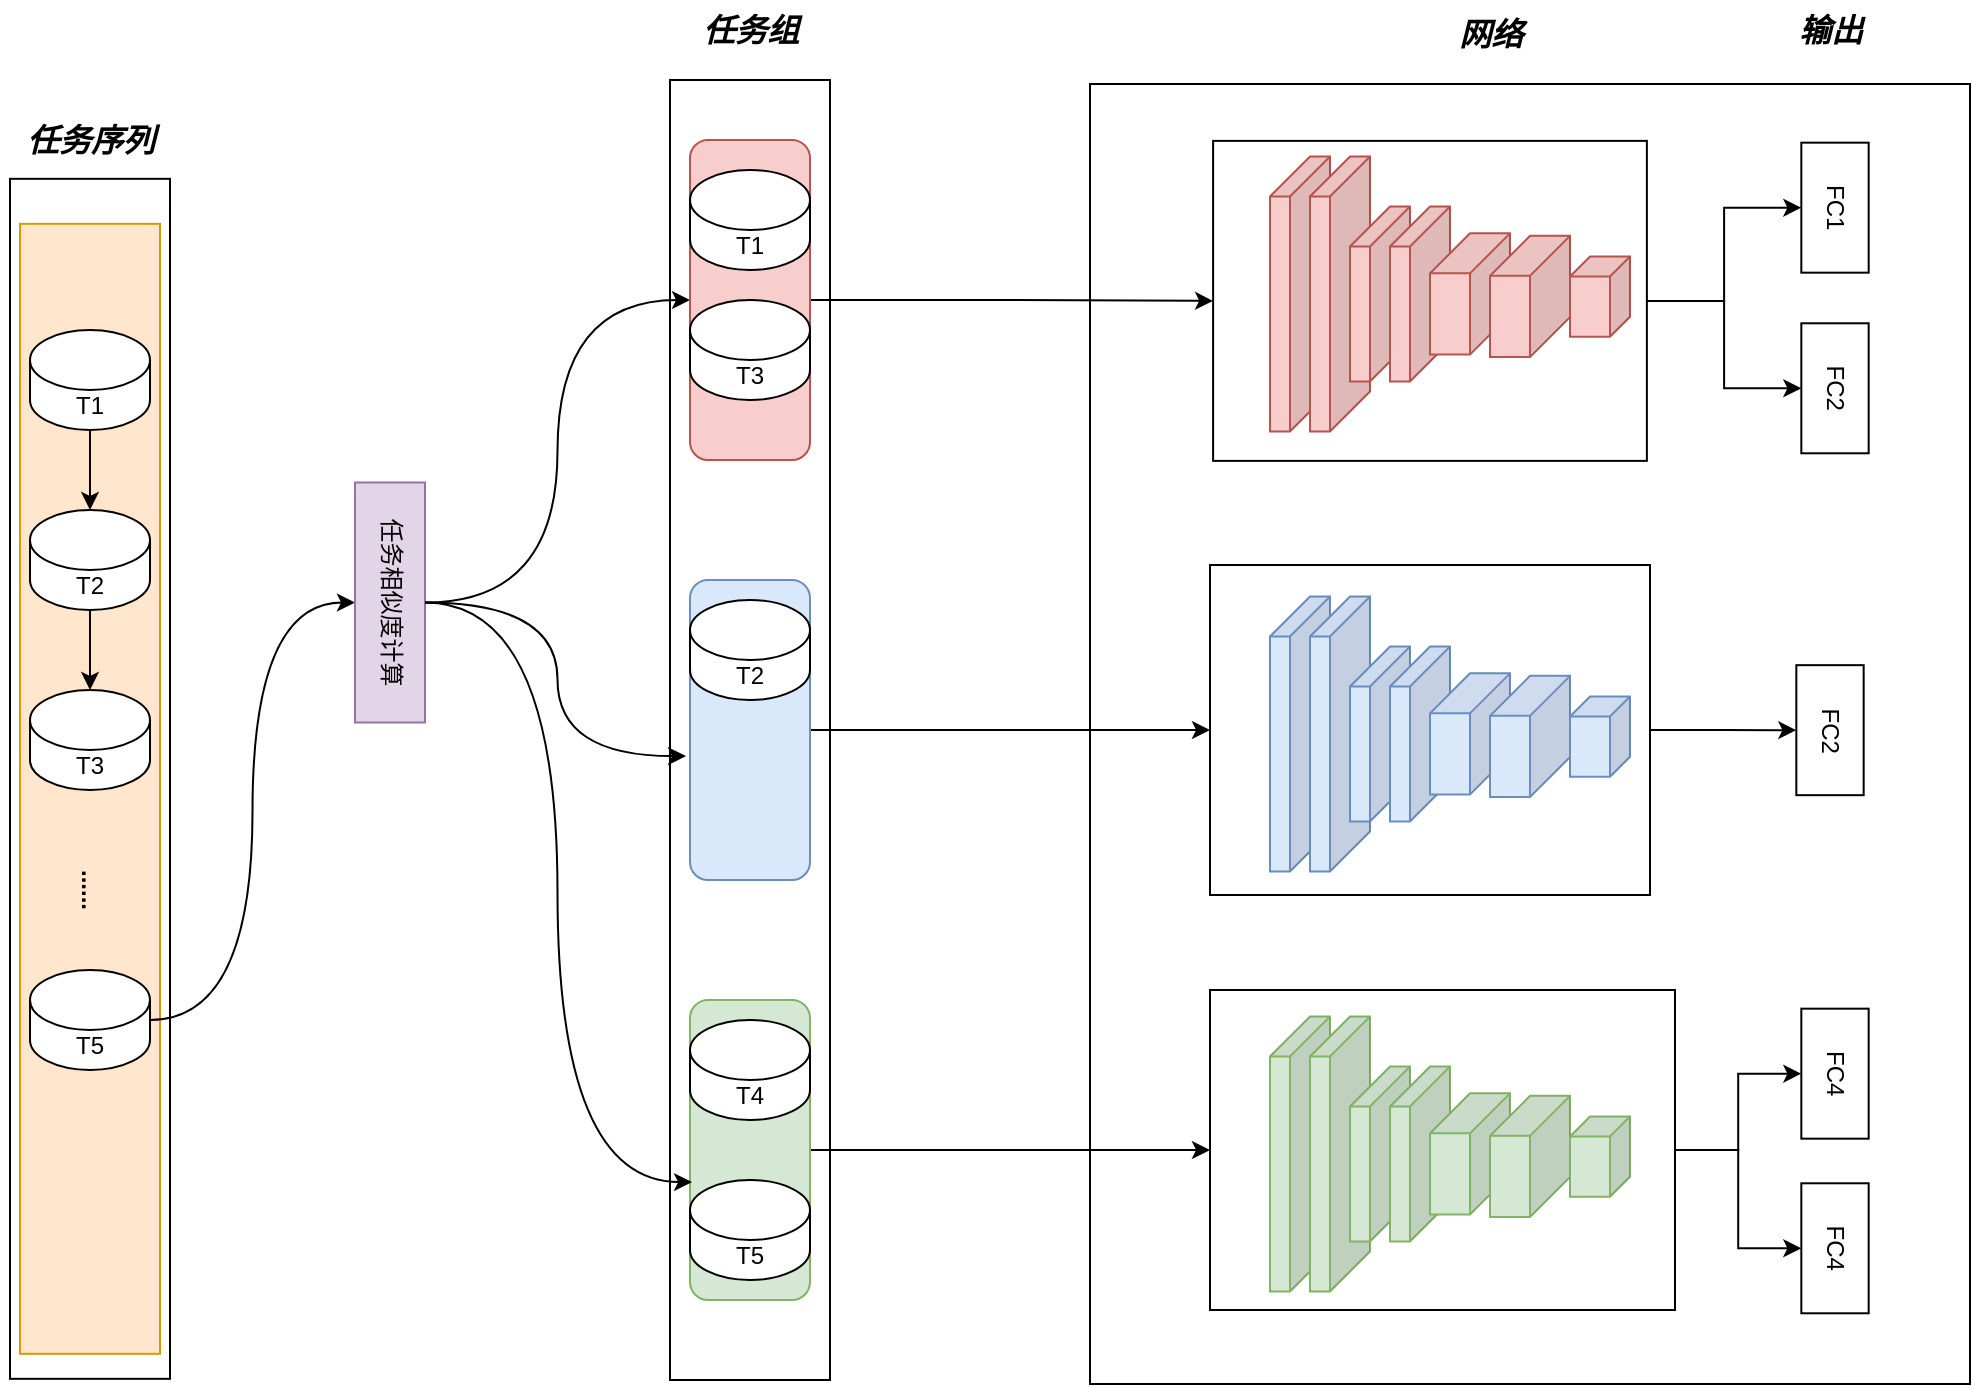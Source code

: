 <mxfile version="24.6.4" type="github">
  <diagram name="第 1 页" id="-JcrP6sb5yPzt_bJwtD2">
    <mxGraphModel dx="2261" dy="746" grid="1" gridSize="10" guides="1" tooltips="1" connect="1" arrows="1" fold="1" page="1" pageScale="1" pageWidth="827" pageHeight="1169" math="0" shadow="0">
      <root>
        <mxCell id="0" />
        <mxCell id="1" parent="0" />
        <mxCell id="jaR9EcnGW5sunwdylE8c-1" value="" style="rounded=0;whiteSpace=wrap;html=1;" vertex="1" parent="1">
          <mxGeometry x="200" y="92" width="440" height="650" as="geometry" />
        </mxCell>
        <mxCell id="jaR9EcnGW5sunwdylE8c-2" value="" style="rounded=0;whiteSpace=wrap;html=1;rotation=90;" vertex="1" parent="1">
          <mxGeometry x="-600" y="399.41" width="600" height="80" as="geometry" />
        </mxCell>
        <mxCell id="jaR9EcnGW5sunwdylE8c-3" value="" style="rounded=0;whiteSpace=wrap;html=1;rotation=90;" vertex="1" parent="1">
          <mxGeometry x="-295" y="375" width="650" height="80" as="geometry" />
        </mxCell>
        <mxCell id="jaR9EcnGW5sunwdylE8c-4" value="" style="rounded=0;whiteSpace=wrap;html=1;fillColor=#ffe6cc;strokeColor=#d79b00;rotation=90;" vertex="1" parent="1">
          <mxGeometry x="-582.5" y="409.41" width="565" height="70" as="geometry" />
        </mxCell>
        <mxCell id="jaR9EcnGW5sunwdylE8c-5" value="" style="edgeStyle=orthogonalEdgeStyle;rounded=0;orthogonalLoop=1;jettySize=auto;html=1;" edge="1" parent="1" source="jaR9EcnGW5sunwdylE8c-6" target="jaR9EcnGW5sunwdylE8c-8">
          <mxGeometry relative="1" as="geometry" />
        </mxCell>
        <mxCell id="jaR9EcnGW5sunwdylE8c-6" value="T1" style="shape=cylinder3;whiteSpace=wrap;html=1;boundedLbl=1;backgroundOutline=1;size=15;" vertex="1" parent="1">
          <mxGeometry x="-330" y="215" width="60" height="50" as="geometry" />
        </mxCell>
        <mxCell id="jaR9EcnGW5sunwdylE8c-7" value="" style="edgeStyle=orthogonalEdgeStyle;rounded=0;orthogonalLoop=1;jettySize=auto;html=1;" edge="1" parent="1" source="jaR9EcnGW5sunwdylE8c-8" target="jaR9EcnGW5sunwdylE8c-9">
          <mxGeometry relative="1" as="geometry" />
        </mxCell>
        <mxCell id="jaR9EcnGW5sunwdylE8c-8" value="T2" style="shape=cylinder3;whiteSpace=wrap;html=1;boundedLbl=1;backgroundOutline=1;size=15;" vertex="1" parent="1">
          <mxGeometry x="-330" y="305" width="60" height="50" as="geometry" />
        </mxCell>
        <mxCell id="jaR9EcnGW5sunwdylE8c-9" value="T3" style="shape=cylinder3;whiteSpace=wrap;html=1;boundedLbl=1;backgroundOutline=1;size=15;" vertex="1" parent="1">
          <mxGeometry x="-330" y="395" width="60" height="50" as="geometry" />
        </mxCell>
        <mxCell id="jaR9EcnGW5sunwdylE8c-10" style="rounded=0;orthogonalLoop=1;jettySize=auto;html=1;entryX=0.5;entryY=1;entryDx=0;entryDy=0;edgeStyle=orthogonalEdgeStyle;curved=1;" edge="1" parent="1" source="jaR9EcnGW5sunwdylE8c-11" target="jaR9EcnGW5sunwdylE8c-14">
          <mxGeometry relative="1" as="geometry" />
        </mxCell>
        <mxCell id="jaR9EcnGW5sunwdylE8c-11" value="T5" style="shape=cylinder3;whiteSpace=wrap;html=1;boundedLbl=1;backgroundOutline=1;size=15;" vertex="1" parent="1">
          <mxGeometry x="-330" y="535" width="60" height="50" as="geometry" />
        </mxCell>
        <mxCell id="jaR9EcnGW5sunwdylE8c-12" value="&lt;b&gt;......&lt;/b&gt;" style="text;strokeColor=none;align=center;fillColor=none;html=1;verticalAlign=middle;whiteSpace=wrap;rounded=0;rotation=90;" vertex="1" parent="1">
          <mxGeometry x="-330" y="480" width="60" height="30" as="geometry" />
        </mxCell>
        <mxCell id="jaR9EcnGW5sunwdylE8c-13" style="edgeStyle=orthogonalEdgeStyle;rounded=0;orthogonalLoop=1;jettySize=auto;html=1;entryX=0.5;entryY=1;entryDx=0;entryDy=0;curved=1;exitX=0.5;exitY=0;exitDx=0;exitDy=0;" edge="1" parent="1" source="jaR9EcnGW5sunwdylE8c-14" target="jaR9EcnGW5sunwdylE8c-16">
          <mxGeometry relative="1" as="geometry" />
        </mxCell>
        <mxCell id="jaR9EcnGW5sunwdylE8c-14" value="任务相似度计算" style="rounded=0;whiteSpace=wrap;html=1;fillColor=#e1d5e7;strokeColor=#9673a6;rotation=90;" vertex="1" parent="1">
          <mxGeometry x="-210" y="333.75" width="120" height="35" as="geometry" />
        </mxCell>
        <mxCell id="jaR9EcnGW5sunwdylE8c-15" style="edgeStyle=orthogonalEdgeStyle;rounded=0;orthogonalLoop=1;jettySize=auto;html=1;entryX=0.5;entryY=1;entryDx=0;entryDy=0;" edge="1" parent="1" source="jaR9EcnGW5sunwdylE8c-16" target="jaR9EcnGW5sunwdylE8c-26">
          <mxGeometry relative="1" as="geometry" />
        </mxCell>
        <mxCell id="jaR9EcnGW5sunwdylE8c-16" value="" style="rounded=1;whiteSpace=wrap;html=1;fillColor=#f8cecc;strokeColor=#b85450;rotation=90;" vertex="1" parent="1">
          <mxGeometry x="-50" y="170" width="160" height="60" as="geometry" />
        </mxCell>
        <mxCell id="jaR9EcnGW5sunwdylE8c-17" value="T1" style="shape=cylinder3;whiteSpace=wrap;html=1;boundedLbl=1;backgroundOutline=1;size=15;" vertex="1" parent="1">
          <mxGeometry y="135" width="60" height="50" as="geometry" />
        </mxCell>
        <mxCell id="jaR9EcnGW5sunwdylE8c-18" value="T3" style="shape=cylinder3;whiteSpace=wrap;html=1;boundedLbl=1;backgroundOutline=1;size=15;" vertex="1" parent="1">
          <mxGeometry y="200" width="60" height="50" as="geometry" />
        </mxCell>
        <mxCell id="jaR9EcnGW5sunwdylE8c-19" value="" style="edgeStyle=orthogonalEdgeStyle;rounded=0;orthogonalLoop=1;jettySize=auto;html=1;" edge="1" parent="1" source="jaR9EcnGW5sunwdylE8c-20" target="jaR9EcnGW5sunwdylE8c-29">
          <mxGeometry relative="1" as="geometry" />
        </mxCell>
        <mxCell id="jaR9EcnGW5sunwdylE8c-20" value="" style="rounded=1;whiteSpace=wrap;html=1;fillColor=#d5e8d4;strokeColor=#82b366;direction=south;" vertex="1" parent="1">
          <mxGeometry y="550" width="60" height="150" as="geometry" />
        </mxCell>
        <mxCell id="jaR9EcnGW5sunwdylE8c-21" value="T4" style="shape=cylinder3;whiteSpace=wrap;html=1;boundedLbl=1;backgroundOutline=1;size=15;" vertex="1" parent="1">
          <mxGeometry y="560" width="60" height="50" as="geometry" />
        </mxCell>
        <mxCell id="jaR9EcnGW5sunwdylE8c-22" value="T5" style="shape=cylinder3;whiteSpace=wrap;html=1;boundedLbl=1;backgroundOutline=1;size=15;" vertex="1" parent="1">
          <mxGeometry y="640" width="60" height="50" as="geometry" />
        </mxCell>
        <mxCell id="jaR9EcnGW5sunwdylE8c-23" style="edgeStyle=orthogonalEdgeStyle;rounded=0;orthogonalLoop=1;jettySize=auto;html=1;entryX=0.587;entryY=1.033;entryDx=0;entryDy=0;entryPerimeter=0;curved=1;" edge="1" parent="1" source="jaR9EcnGW5sunwdylE8c-14" target="jaR9EcnGW5sunwdylE8c-34">
          <mxGeometry relative="1" as="geometry" />
        </mxCell>
        <mxCell id="jaR9EcnGW5sunwdylE8c-24" value="" style="edgeStyle=orthogonalEdgeStyle;rounded=0;orthogonalLoop=1;jettySize=auto;html=1;" edge="1" parent="1" source="jaR9EcnGW5sunwdylE8c-26" target="jaR9EcnGW5sunwdylE8c-60">
          <mxGeometry relative="1" as="geometry" />
        </mxCell>
        <mxCell id="jaR9EcnGW5sunwdylE8c-25" style="edgeStyle=orthogonalEdgeStyle;rounded=0;orthogonalLoop=1;jettySize=auto;html=1;entryX=0.5;entryY=1;entryDx=0;entryDy=0;" edge="1" parent="1" source="jaR9EcnGW5sunwdylE8c-26" target="jaR9EcnGW5sunwdylE8c-63">
          <mxGeometry relative="1" as="geometry" />
        </mxCell>
        <mxCell id="jaR9EcnGW5sunwdylE8c-26" value="" style="rounded=0;whiteSpace=wrap;html=1;rotation=90;" vertex="1" parent="1">
          <mxGeometry x="290" y="92" width="160" height="216.88" as="geometry" />
        </mxCell>
        <mxCell id="jaR9EcnGW5sunwdylE8c-27" value="" style="edgeStyle=orthogonalEdgeStyle;rounded=0;orthogonalLoop=1;jettySize=auto;html=1;" edge="1" parent="1" source="jaR9EcnGW5sunwdylE8c-29" target="jaR9EcnGW5sunwdylE8c-62">
          <mxGeometry relative="1" as="geometry" />
        </mxCell>
        <mxCell id="jaR9EcnGW5sunwdylE8c-28" style="edgeStyle=orthogonalEdgeStyle;rounded=0;orthogonalLoop=1;jettySize=auto;html=1;entryX=0.5;entryY=1;entryDx=0;entryDy=0;" edge="1" parent="1" source="jaR9EcnGW5sunwdylE8c-29" target="jaR9EcnGW5sunwdylE8c-64">
          <mxGeometry relative="1" as="geometry" />
        </mxCell>
        <mxCell id="jaR9EcnGW5sunwdylE8c-29" value="" style="rounded=0;whiteSpace=wrap;html=1;direction=south;" vertex="1" parent="1">
          <mxGeometry x="260" y="545" width="232.5" height="160" as="geometry" />
        </mxCell>
        <mxCell id="jaR9EcnGW5sunwdylE8c-30" value="&lt;font style=&quot;font-size: 16px;&quot; face=&quot;Times New Roman&quot;&gt;&lt;b&gt;&lt;i&gt;任务组&lt;/i&gt;&lt;/b&gt;&lt;/font&gt;" style="text;html=1;align=center;verticalAlign=middle;resizable=0;points=[];autosize=1;strokeColor=none;fillColor=none;" vertex="1" parent="1">
          <mxGeometry x="-5" y="50" width="70" height="30" as="geometry" />
        </mxCell>
        <mxCell id="jaR9EcnGW5sunwdylE8c-31" value="&lt;font face=&quot;Times New Roman&quot;&gt;&lt;span style=&quot;font-size: 16px;&quot;&gt;&lt;b&gt;&lt;i&gt;任务序列&lt;/i&gt;&lt;/b&gt;&lt;/span&gt;&lt;/font&gt;" style="text;html=1;align=center;verticalAlign=middle;resizable=0;points=[];autosize=1;strokeColor=none;fillColor=none;rotation=0;" vertex="1" parent="1">
          <mxGeometry x="-345" y="105" width="90" height="30" as="geometry" />
        </mxCell>
        <mxCell id="jaR9EcnGW5sunwdylE8c-32" value="&lt;font face=&quot;Times New Roman&quot; style=&quot;font-size: 16px;&quot;&gt;&lt;i&gt;&lt;b&gt;网络&lt;/b&gt;&lt;/i&gt;&lt;/font&gt;" style="text;html=1;align=center;verticalAlign=middle;resizable=0;points=[];autosize=1;strokeColor=none;fillColor=none;" vertex="1" parent="1">
          <mxGeometry x="370" y="52" width="60" height="30" as="geometry" />
        </mxCell>
        <mxCell id="jaR9EcnGW5sunwdylE8c-33" style="edgeStyle=orthogonalEdgeStyle;rounded=0;orthogonalLoop=1;jettySize=auto;html=1;curved=1;entryX=0.5;entryY=1;entryDx=0;entryDy=0;" edge="1" parent="1" source="jaR9EcnGW5sunwdylE8c-34" target="jaR9EcnGW5sunwdylE8c-52">
          <mxGeometry relative="1" as="geometry">
            <mxPoint x="360" y="410" as="targetPoint" />
          </mxGeometry>
        </mxCell>
        <mxCell id="jaR9EcnGW5sunwdylE8c-34" value="" style="rounded=1;whiteSpace=wrap;html=1;fillColor=#dae8fc;strokeColor=#6c8ebf;rotation=90;" vertex="1" parent="1">
          <mxGeometry x="-45" y="385" width="150" height="60" as="geometry" />
        </mxCell>
        <mxCell id="jaR9EcnGW5sunwdylE8c-35" value="T2" style="shape=cylinder3;whiteSpace=wrap;html=1;boundedLbl=1;backgroundOutline=1;size=15;" vertex="1" parent="1">
          <mxGeometry y="350" width="60" height="50" as="geometry" />
        </mxCell>
        <mxCell id="jaR9EcnGW5sunwdylE8c-36" style="edgeStyle=orthogonalEdgeStyle;rounded=0;orthogonalLoop=1;jettySize=auto;html=1;entryX=0.607;entryY=0.983;entryDx=0;entryDy=0;entryPerimeter=0;curved=1;" edge="1" parent="1" source="jaR9EcnGW5sunwdylE8c-14" target="jaR9EcnGW5sunwdylE8c-20">
          <mxGeometry relative="1" as="geometry" />
        </mxCell>
        <mxCell id="jaR9EcnGW5sunwdylE8c-37" value="" style="shape=cube;whiteSpace=wrap;html=1;boundedLbl=1;backgroundOutline=1;darkOpacity=0.05;darkOpacity2=0.1;rotation=0;flipH=1;fillColor=#f8cecc;strokeColor=#b85450;" vertex="1" parent="1">
          <mxGeometry x="290" y="128.25" width="30" height="137.5" as="geometry" />
        </mxCell>
        <mxCell id="jaR9EcnGW5sunwdylE8c-38" value="" style="shape=cube;whiteSpace=wrap;html=1;boundedLbl=1;backgroundOutline=1;darkOpacity=0.05;darkOpacity2=0.1;rotation=0;flipH=1;fillColor=#f8cecc;strokeColor=#b85450;" vertex="1" parent="1">
          <mxGeometry x="310" y="128.25" width="30" height="137.5" as="geometry" />
        </mxCell>
        <mxCell id="jaR9EcnGW5sunwdylE8c-39" value="" style="shape=cube;whiteSpace=wrap;html=1;boundedLbl=1;backgroundOutline=1;darkOpacity=0.05;darkOpacity2=0.1;rotation=0;flipH=1;fillColor=#f8cecc;strokeColor=#b85450;" vertex="1" parent="1">
          <mxGeometry x="330" y="153.25" width="30" height="87.5" as="geometry" />
        </mxCell>
        <mxCell id="jaR9EcnGW5sunwdylE8c-40" value="" style="shape=cube;whiteSpace=wrap;html=1;boundedLbl=1;backgroundOutline=1;darkOpacity=0.05;darkOpacity2=0.1;rotation=0;flipH=1;fillColor=#f8cecc;strokeColor=#b85450;" vertex="1" parent="1">
          <mxGeometry x="350" y="153.25" width="30" height="87.5" as="geometry" />
        </mxCell>
        <mxCell id="jaR9EcnGW5sunwdylE8c-41" value="" style="shape=cube;whiteSpace=wrap;html=1;boundedLbl=1;backgroundOutline=1;darkOpacity=0.05;darkOpacity2=0.1;rotation=0;flipH=1;size=20;fillColor=#f8cecc;strokeColor=#b85450;" vertex="1" parent="1">
          <mxGeometry x="370" y="166.68" width="40" height="60.63" as="geometry" />
        </mxCell>
        <mxCell id="jaR9EcnGW5sunwdylE8c-42" value="" style="shape=cube;whiteSpace=wrap;html=1;boundedLbl=1;backgroundOutline=1;darkOpacity=0.05;darkOpacity2=0.1;rotation=0;flipH=1;size=20;fillColor=#f8cecc;strokeColor=#b85450;" vertex="1" parent="1">
          <mxGeometry x="400" y="167.93" width="40" height="60.63" as="geometry" />
        </mxCell>
        <mxCell id="jaR9EcnGW5sunwdylE8c-43" value="" style="shape=cube;whiteSpace=wrap;html=1;boundedLbl=1;backgroundOutline=1;darkOpacity=0.05;darkOpacity2=0.1;rotation=0;flipH=1;size=10;fillColor=#f8cecc;strokeColor=#b85450;" vertex="1" parent="1">
          <mxGeometry x="440" y="178.25" width="30" height="40.16" as="geometry" />
        </mxCell>
        <mxCell id="jaR9EcnGW5sunwdylE8c-44" value="" style="shape=cube;whiteSpace=wrap;html=1;boundedLbl=1;backgroundOutline=1;darkOpacity=0.05;darkOpacity2=0.1;rotation=0;flipH=1;fillColor=#d5e8d4;strokeColor=#82b366;" vertex="1" parent="1">
          <mxGeometry x="290" y="558.25" width="30" height="137.5" as="geometry" />
        </mxCell>
        <mxCell id="jaR9EcnGW5sunwdylE8c-45" value="" style="shape=cube;whiteSpace=wrap;html=1;boundedLbl=1;backgroundOutline=1;darkOpacity=0.05;darkOpacity2=0.1;rotation=0;flipH=1;fillColor=#d5e8d4;strokeColor=#82b366;" vertex="1" parent="1">
          <mxGeometry x="310" y="558.25" width="30" height="137.5" as="geometry" />
        </mxCell>
        <mxCell id="jaR9EcnGW5sunwdylE8c-46" value="" style="shape=cube;whiteSpace=wrap;html=1;boundedLbl=1;backgroundOutline=1;darkOpacity=0.05;darkOpacity2=0.1;rotation=0;flipH=1;fillColor=#d5e8d4;strokeColor=#82b366;" vertex="1" parent="1">
          <mxGeometry x="330" y="583.25" width="30" height="87.5" as="geometry" />
        </mxCell>
        <mxCell id="jaR9EcnGW5sunwdylE8c-47" value="" style="shape=cube;whiteSpace=wrap;html=1;boundedLbl=1;backgroundOutline=1;darkOpacity=0.05;darkOpacity2=0.1;rotation=0;flipH=1;fillColor=#d5e8d4;strokeColor=#82b366;" vertex="1" parent="1">
          <mxGeometry x="350" y="583.25" width="30" height="87.5" as="geometry" />
        </mxCell>
        <mxCell id="jaR9EcnGW5sunwdylE8c-48" value="" style="shape=cube;whiteSpace=wrap;html=1;boundedLbl=1;backgroundOutline=1;darkOpacity=0.05;darkOpacity2=0.1;rotation=0;flipH=1;size=20;fillColor=#d5e8d4;strokeColor=#82b366;" vertex="1" parent="1">
          <mxGeometry x="370" y="596.68" width="40" height="60.63" as="geometry" />
        </mxCell>
        <mxCell id="jaR9EcnGW5sunwdylE8c-49" value="" style="shape=cube;whiteSpace=wrap;html=1;boundedLbl=1;backgroundOutline=1;darkOpacity=0.05;darkOpacity2=0.1;rotation=0;flipH=1;size=20;fillColor=#d5e8d4;strokeColor=#82b366;" vertex="1" parent="1">
          <mxGeometry x="400" y="597.93" width="40" height="60.63" as="geometry" />
        </mxCell>
        <mxCell id="jaR9EcnGW5sunwdylE8c-50" value="" style="shape=cube;whiteSpace=wrap;html=1;boundedLbl=1;backgroundOutline=1;darkOpacity=0.05;darkOpacity2=0.1;rotation=0;flipH=1;size=10;fillColor=#d5e8d4;strokeColor=#82b366;" vertex="1" parent="1">
          <mxGeometry x="440" y="608.25" width="30" height="40.16" as="geometry" />
        </mxCell>
        <mxCell id="jaR9EcnGW5sunwdylE8c-51" value="" style="edgeStyle=orthogonalEdgeStyle;rounded=0;orthogonalLoop=1;jettySize=auto;html=1;" edge="1" parent="1" source="jaR9EcnGW5sunwdylE8c-52" target="jaR9EcnGW5sunwdylE8c-61">
          <mxGeometry relative="1" as="geometry" />
        </mxCell>
        <mxCell id="jaR9EcnGW5sunwdylE8c-52" value="" style="rounded=0;whiteSpace=wrap;html=1;direction=south;" vertex="1" parent="1">
          <mxGeometry x="260" y="332.5" width="220" height="165" as="geometry" />
        </mxCell>
        <mxCell id="jaR9EcnGW5sunwdylE8c-53" value="" style="shape=cube;whiteSpace=wrap;html=1;boundedLbl=1;backgroundOutline=1;darkOpacity=0.05;darkOpacity2=0.1;rotation=0;flipH=1;fillColor=#dae8fc;strokeColor=#6c8ebf;" vertex="1" parent="1">
          <mxGeometry x="290" y="348.25" width="30" height="137.5" as="geometry" />
        </mxCell>
        <mxCell id="jaR9EcnGW5sunwdylE8c-54" value="" style="shape=cube;whiteSpace=wrap;html=1;boundedLbl=1;backgroundOutline=1;darkOpacity=0.05;darkOpacity2=0.1;rotation=0;flipH=1;fillColor=#dae8fc;strokeColor=#6c8ebf;" vertex="1" parent="1">
          <mxGeometry x="310" y="348.25" width="30" height="137.5" as="geometry" />
        </mxCell>
        <mxCell id="jaR9EcnGW5sunwdylE8c-55" value="" style="shape=cube;whiteSpace=wrap;html=1;boundedLbl=1;backgroundOutline=1;darkOpacity=0.05;darkOpacity2=0.1;rotation=0;flipH=1;fillColor=#dae8fc;strokeColor=#6c8ebf;" vertex="1" parent="1">
          <mxGeometry x="330" y="373.25" width="30" height="87.5" as="geometry" />
        </mxCell>
        <mxCell id="jaR9EcnGW5sunwdylE8c-56" value="" style="shape=cube;whiteSpace=wrap;html=1;boundedLbl=1;backgroundOutline=1;darkOpacity=0.05;darkOpacity2=0.1;rotation=0;flipH=1;fillColor=#dae8fc;strokeColor=#6c8ebf;" vertex="1" parent="1">
          <mxGeometry x="350" y="373.25" width="30" height="87.5" as="geometry" />
        </mxCell>
        <mxCell id="jaR9EcnGW5sunwdylE8c-57" value="" style="shape=cube;whiteSpace=wrap;html=1;boundedLbl=1;backgroundOutline=1;darkOpacity=0.05;darkOpacity2=0.1;rotation=0;flipH=1;size=20;fillColor=#dae8fc;strokeColor=#6c8ebf;" vertex="1" parent="1">
          <mxGeometry x="370" y="386.68" width="40" height="60.63" as="geometry" />
        </mxCell>
        <mxCell id="jaR9EcnGW5sunwdylE8c-58" value="" style="shape=cube;whiteSpace=wrap;html=1;boundedLbl=1;backgroundOutline=1;darkOpacity=0.05;darkOpacity2=0.1;rotation=0;flipH=1;size=20;fillColor=#dae8fc;strokeColor=#6c8ebf;" vertex="1" parent="1">
          <mxGeometry x="400" y="387.93" width="40" height="60.63" as="geometry" />
        </mxCell>
        <mxCell id="jaR9EcnGW5sunwdylE8c-59" value="" style="shape=cube;whiteSpace=wrap;html=1;boundedLbl=1;backgroundOutline=1;darkOpacity=0.05;darkOpacity2=0.1;rotation=0;flipH=1;size=10;fillColor=#dae8fc;strokeColor=#6c8ebf;" vertex="1" parent="1">
          <mxGeometry x="440" y="398.25" width="30" height="40.16" as="geometry" />
        </mxCell>
        <mxCell id="jaR9EcnGW5sunwdylE8c-60" value="FC1" style="whiteSpace=wrap;html=1;rotation=90;" vertex="1" parent="1">
          <mxGeometry x="540" y="137.0" width="65" height="33.67" as="geometry" />
        </mxCell>
        <mxCell id="jaR9EcnGW5sunwdylE8c-61" value="FC2" style="whiteSpace=wrap;html=1;rotation=90;" vertex="1" parent="1">
          <mxGeometry x="537.5" y="398.25" width="65" height="33.67" as="geometry" />
        </mxCell>
        <mxCell id="jaR9EcnGW5sunwdylE8c-62" value="FC4" style="whiteSpace=wrap;html=1;rotation=90;" vertex="1" parent="1">
          <mxGeometry x="540" y="570.0" width="65" height="33.67" as="geometry" />
        </mxCell>
        <mxCell id="jaR9EcnGW5sunwdylE8c-63" value="FC2" style="whiteSpace=wrap;html=1;rotation=90;" vertex="1" parent="1">
          <mxGeometry x="540" y="227.31" width="65" height="33.67" as="geometry" />
        </mxCell>
        <mxCell id="jaR9EcnGW5sunwdylE8c-64" value="FC4" style="whiteSpace=wrap;html=1;rotation=90;" vertex="1" parent="1">
          <mxGeometry x="540" y="657.31" width="65" height="33.67" as="geometry" />
        </mxCell>
        <mxCell id="jaR9EcnGW5sunwdylE8c-65" value="&lt;font style=&quot;font-size: 16px;&quot; face=&quot;Times New Roman&quot;&gt;&lt;b&gt;&lt;i&gt;输出&lt;/i&gt;&lt;/b&gt;&lt;/font&gt;" style="text;html=1;align=center;verticalAlign=middle;resizable=0;points=[];autosize=1;strokeColor=none;fillColor=none;" vertex="1" parent="1">
          <mxGeometry x="540" y="50" width="60" height="30" as="geometry" />
        </mxCell>
      </root>
    </mxGraphModel>
  </diagram>
</mxfile>
